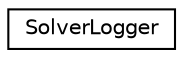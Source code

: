digraph "Graphical Class Hierarchy"
{
 // LATEX_PDF_SIZE
  edge [fontname="Helvetica",fontsize="10",labelfontname="Helvetica",labelfontsize="10"];
  node [fontname="Helvetica",fontsize="10",shape=record];
  rankdir="LR";
  Node0 [label="SolverLogger",height=0.2,width=0.4,color="black", fillcolor="white", style="filled",URL="$classoperations__research_1_1_solver_logger.html",tooltip=" "];
}
